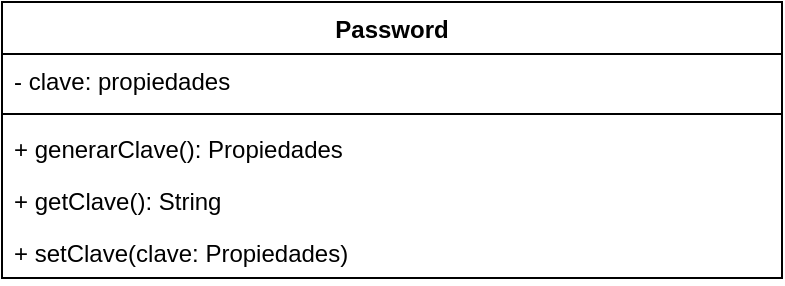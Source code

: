 <mxfile version="23.1.0" type="github">
  <diagram name="Página-1" id="kmO_qwF42-DQoe-Ozy42">
    <mxGraphModel dx="1434" dy="738" grid="1" gridSize="10" guides="1" tooltips="1" connect="1" arrows="1" fold="1" page="1" pageScale="1" pageWidth="827" pageHeight="1169" math="0" shadow="0">
      <root>
        <mxCell id="0" />
        <mxCell id="1" parent="0" />
        <mxCell id="jScRdXZgwKQrGXEM__rD-2" value="Password" style="swimlane;fontStyle=1;align=center;verticalAlign=top;childLayout=stackLayout;horizontal=1;startSize=26;horizontalStack=0;resizeParent=1;resizeParentMax=0;resizeLast=0;collapsible=1;marginBottom=0;whiteSpace=wrap;html=1;" vertex="1" parent="1">
          <mxGeometry x="219" y="280" width="390" height="138" as="geometry" />
        </mxCell>
        <mxCell id="jScRdXZgwKQrGXEM__rD-3" value="- clave: propiedades" style="text;strokeColor=none;fillColor=none;align=left;verticalAlign=top;spacingLeft=4;spacingRight=4;overflow=hidden;rotatable=0;points=[[0,0.5],[1,0.5]];portConstraint=eastwest;whiteSpace=wrap;html=1;" vertex="1" parent="jScRdXZgwKQrGXEM__rD-2">
          <mxGeometry y="26" width="390" height="26" as="geometry" />
        </mxCell>
        <mxCell id="jScRdXZgwKQrGXEM__rD-4" value="" style="line;strokeWidth=1;fillColor=none;align=left;verticalAlign=middle;spacingTop=-1;spacingLeft=3;spacingRight=3;rotatable=0;labelPosition=right;points=[];portConstraint=eastwest;strokeColor=inherit;" vertex="1" parent="jScRdXZgwKQrGXEM__rD-2">
          <mxGeometry y="52" width="390" height="8" as="geometry" />
        </mxCell>
        <mxCell id="jScRdXZgwKQrGXEM__rD-5" value="+ generarClave(): Propiedades" style="text;strokeColor=none;fillColor=none;align=left;verticalAlign=top;spacingLeft=4;spacingRight=4;overflow=hidden;rotatable=0;points=[[0,0.5],[1,0.5]];portConstraint=eastwest;whiteSpace=wrap;html=1;" vertex="1" parent="jScRdXZgwKQrGXEM__rD-2">
          <mxGeometry y="60" width="390" height="26" as="geometry" />
        </mxCell>
        <mxCell id="jScRdXZgwKQrGXEM__rD-6" value="+ getClave(): String" style="text;strokeColor=none;fillColor=none;align=left;verticalAlign=top;spacingLeft=4;spacingRight=4;overflow=hidden;rotatable=0;points=[[0,0.5],[1,0.5]];portConstraint=eastwest;whiteSpace=wrap;html=1;" vertex="1" parent="jScRdXZgwKQrGXEM__rD-2">
          <mxGeometry y="86" width="390" height="26" as="geometry" />
        </mxCell>
        <mxCell id="jScRdXZgwKQrGXEM__rD-7" value="+ setClave(clave: Propiedades)" style="text;strokeColor=none;fillColor=none;align=left;verticalAlign=top;spacingLeft=4;spacingRight=4;overflow=hidden;rotatable=0;points=[[0,0.5],[1,0.5]];portConstraint=eastwest;whiteSpace=wrap;html=1;" vertex="1" parent="jScRdXZgwKQrGXEM__rD-2">
          <mxGeometry y="112" width="390" height="26" as="geometry" />
        </mxCell>
      </root>
    </mxGraphModel>
  </diagram>
</mxfile>
